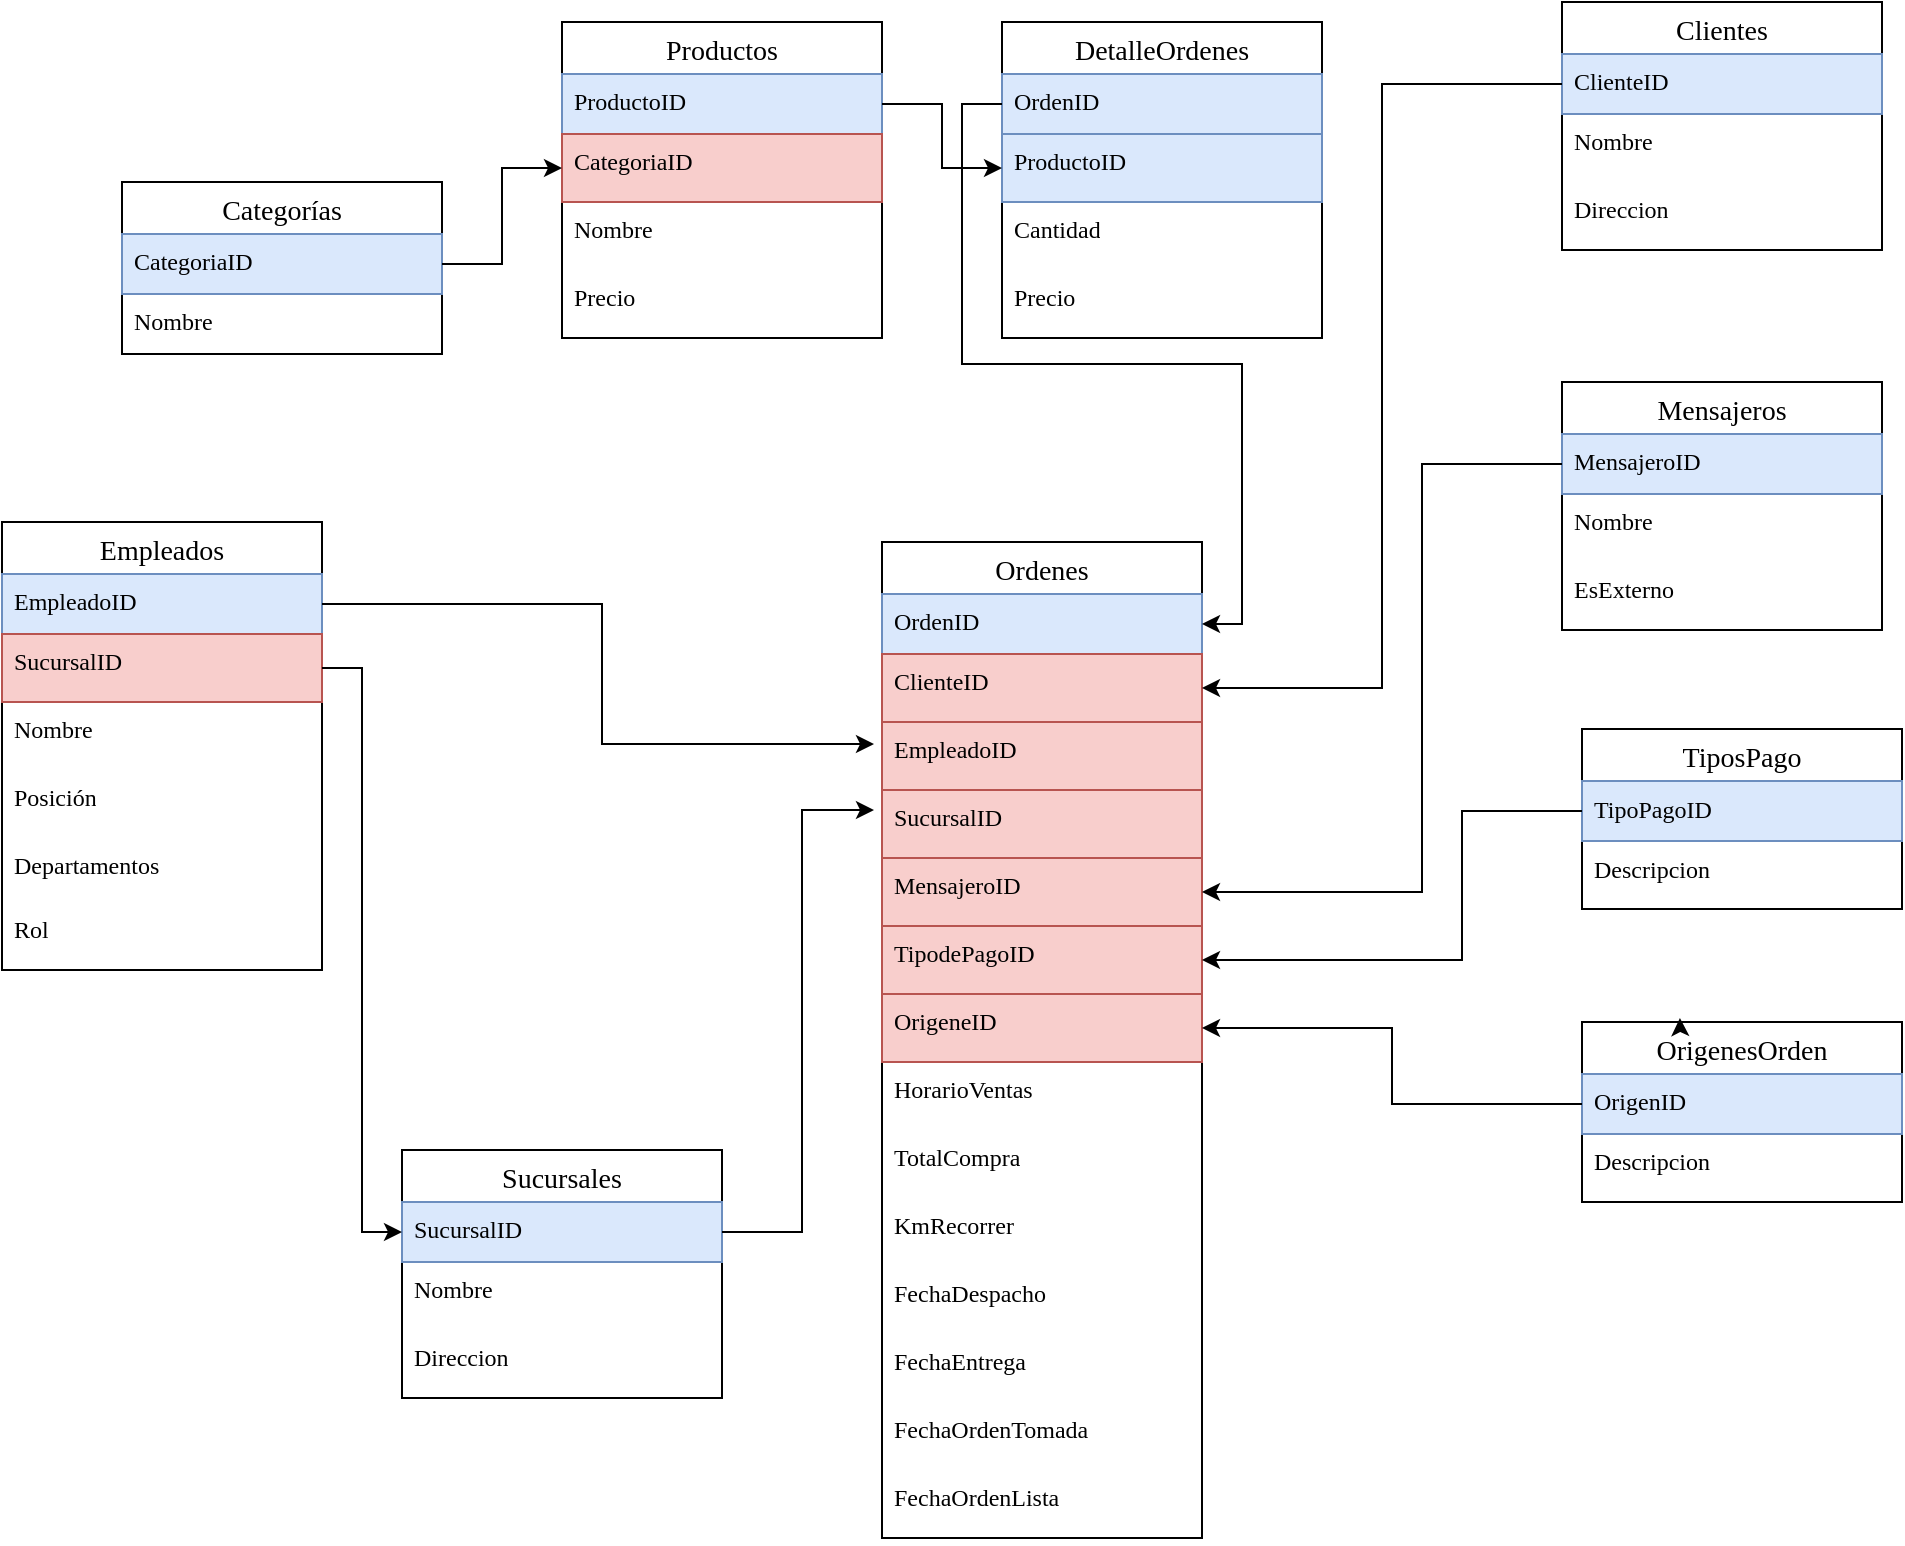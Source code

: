 <mxfile version="24.4.3" type="google">
  <diagram name="Página-1" id="7-9uCXQv2Nr1mJzeoew3">
    <mxGraphModel grid="1" page="1" gridSize="10" guides="1" tooltips="1" connect="1" arrows="1" fold="1" pageScale="1" pageWidth="1169" pageHeight="827" background="none" math="0" shadow="0">
      <root>
        <mxCell id="0" />
        <mxCell id="1" parent="0" />
        <mxCell id="Q8J0EgSjeOoPt-JhZ52s-5" value="Categorías" style="swimlane;fontStyle=0;childLayout=stackLayout;horizontal=1;startSize=26;horizontalStack=0;resizeParent=1;resizeParentMax=0;resizeLast=0;collapsible=1;marginBottom=0;align=center;fontSize=14;hachureGap=4;fontFamily=Times New Roman;fillColor=default;swimlaneLine=1;" vertex="1" parent="1">
          <mxGeometry x="110" y="140" width="160" height="86" as="geometry" />
        </mxCell>
        <mxCell id="Q8J0EgSjeOoPt-JhZ52s-6" value="&lt;font face=&quot;Times New Roman&quot;&gt;CategoriaID&lt;/font&gt;&lt;div&gt;&lt;font face=&quot;Times New Roman&quot;&gt;&lt;span style=&quot;white-space: pre;&quot;&gt;&#x9;&lt;/span&gt;&lt;span style=&quot;white-space: pre;&quot;&gt;&#x9;&lt;/span&gt;&lt;/font&gt;&lt;br&gt;&lt;/div&gt;" style="text;strokeColor=#6c8ebf;fillColor=#dae8fc;spacingLeft=4;spacingRight=4;overflow=hidden;rotatable=0;points=[[0,0.5],[1,0.5]];portConstraint=eastwest;fontSize=12;whiteSpace=wrap;html=1;fontFamily=Architects Daughter;fontSource=https%3A%2F%2Ffonts.googleapis.com%2Fcss%3Ffamily%3DArchitects%2BDaughter;" vertex="1" parent="Q8J0EgSjeOoPt-JhZ52s-5">
          <mxGeometry y="26" width="160" height="30" as="geometry" />
        </mxCell>
        <mxCell id="Q8J0EgSjeOoPt-JhZ52s-7" value="&lt;font face=&quot;Times New Roman&quot;&gt;Nombre&lt;/font&gt;" style="text;strokeColor=none;fillColor=none;spacingLeft=4;spacingRight=4;overflow=hidden;rotatable=0;points=[[0,0.5],[1,0.5]];portConstraint=eastwest;fontSize=12;whiteSpace=wrap;html=1;fontFamily=Architects Daughter;fontSource=https%3A%2F%2Ffonts.googleapis.com%2Fcss%3Ffamily%3DArchitects%2BDaughter;" vertex="1" parent="Q8J0EgSjeOoPt-JhZ52s-5">
          <mxGeometry y="56" width="160" height="30" as="geometry" />
        </mxCell>
        <mxCell id="Q8J0EgSjeOoPt-JhZ52s-10" value="Productos" style="swimlane;fontStyle=0;childLayout=stackLayout;horizontal=1;startSize=26;horizontalStack=0;resizeParent=1;resizeParentMax=0;resizeLast=0;collapsible=1;marginBottom=0;align=center;fontSize=14;hachureGap=4;fontFamily=Times New Roman;fillColor=default;swimlaneLine=1;" vertex="1" parent="1">
          <mxGeometry x="330" y="60" width="160" height="158" as="geometry" />
        </mxCell>
        <mxCell id="Q8J0EgSjeOoPt-JhZ52s-11" value="&lt;div&gt;&lt;font face=&quot;Times New Roman&quot;&gt;ProductoID&lt;span style=&quot;white-space: pre;&quot;&gt;&#x9;&lt;/span&gt;&lt;span style=&quot;white-space: pre;&quot;&gt;&#x9;&lt;/span&gt;&lt;/font&gt;&lt;/div&gt;" style="text;strokeColor=#6c8ebf;fillColor=#dae8fc;spacingLeft=4;spacingRight=4;overflow=hidden;rotatable=0;points=[[0,0.5],[1,0.5]];portConstraint=eastwest;fontSize=12;whiteSpace=wrap;html=1;fontFamily=Architects Daughter;fontSource=https%3A%2F%2Ffonts.googleapis.com%2Fcss%3Ffamily%3DArchitects%2BDaughter;" vertex="1" parent="Q8J0EgSjeOoPt-JhZ52s-10">
          <mxGeometry y="26" width="160" height="30" as="geometry" />
        </mxCell>
        <mxCell id="Q8J0EgSjeOoPt-JhZ52s-12" value="&lt;font face=&quot;Times New Roman&quot;&gt;CategoriaID&lt;/font&gt;" style="text;strokeColor=#b85450;fillColor=#f8cecc;spacingLeft=4;spacingRight=4;overflow=hidden;rotatable=0;points=[[0,0.5],[1,0.5]];portConstraint=eastwest;fontSize=12;whiteSpace=wrap;html=1;fontFamily=Architects Daughter;fontSource=https%3A%2F%2Ffonts.googleapis.com%2Fcss%3Ffamily%3DArchitects%2BDaughter;" vertex="1" parent="Q8J0EgSjeOoPt-JhZ52s-10">
          <mxGeometry y="56" width="160" height="34" as="geometry" />
        </mxCell>
        <mxCell id="Q8J0EgSjeOoPt-JhZ52s-13" value="&lt;font face=&quot;Times New Roman&quot;&gt;Nombre&lt;/font&gt;" style="text;strokeColor=none;fillColor=none;spacingLeft=4;spacingRight=4;overflow=hidden;rotatable=0;points=[[0,0.5],[1,0.5]];portConstraint=eastwest;fontSize=12;whiteSpace=wrap;html=1;fontFamily=Architects Daughter;fontSource=https%3A%2F%2Ffonts.googleapis.com%2Fcss%3Ffamily%3DArchitects%2BDaughter;" vertex="1" parent="Q8J0EgSjeOoPt-JhZ52s-10">
          <mxGeometry y="90" width="160" height="34" as="geometry" />
        </mxCell>
        <mxCell id="Q8J0EgSjeOoPt-JhZ52s-14" value="&lt;font face=&quot;Times New Roman&quot;&gt;Precio&lt;/font&gt;" style="text;strokeColor=none;fillColor=none;spacingLeft=4;spacingRight=4;overflow=hidden;rotatable=0;points=[[0,0.5],[1,0.5]];portConstraint=eastwest;fontSize=12;whiteSpace=wrap;html=1;fontFamily=Architects Daughter;fontSource=https://fonts.googleapis.com/css?family=Architects+Daughter;" vertex="1" parent="Q8J0EgSjeOoPt-JhZ52s-10">
          <mxGeometry y="124" width="160" height="34" as="geometry" />
        </mxCell>
        <mxCell id="Q8J0EgSjeOoPt-JhZ52s-15" style="edgeStyle=orthogonalEdgeStyle;rounded=0;hachureGap=4;orthogonalLoop=1;jettySize=auto;html=1;entryX=0;entryY=0.5;entryDx=0;entryDy=0;fontFamily=Architects Daughter;fontSource=https%3A%2F%2Ffonts.googleapis.com%2Fcss%3Ffamily%3DArchitects%2BDaughter;" edge="1" parent="1" source="Q8J0EgSjeOoPt-JhZ52s-6" target="Q8J0EgSjeOoPt-JhZ52s-12">
          <mxGeometry relative="1" as="geometry" />
        </mxCell>
        <mxCell id="Q8J0EgSjeOoPt-JhZ52s-16" value="DetalleOrdenes" style="swimlane;fontStyle=0;childLayout=stackLayout;horizontal=1;startSize=26;horizontalStack=0;resizeParent=1;resizeParentMax=0;resizeLast=0;collapsible=1;marginBottom=0;align=center;fontSize=14;hachureGap=4;fontFamily=Times New Roman;fillColor=default;swimlaneLine=1;" vertex="1" parent="1">
          <mxGeometry x="550" y="60" width="160" height="158" as="geometry" />
        </mxCell>
        <mxCell id="Q8J0EgSjeOoPt-JhZ52s-17" value="&lt;div&gt;&lt;font face=&quot;Times New Roman&quot;&gt;OrdenID&lt;/font&gt;&lt;/div&gt;" style="text;strokeColor=#6c8ebf;fillColor=#dae8fc;spacingLeft=4;spacingRight=4;overflow=hidden;rotatable=0;points=[[0,0.5],[1,0.5]];portConstraint=eastwest;fontSize=12;whiteSpace=wrap;html=1;fontFamily=Architects Daughter;fontSource=https%3A%2F%2Ffonts.googleapis.com%2Fcss%3Ffamily%3DArchitects%2BDaughter;" vertex="1" parent="Q8J0EgSjeOoPt-JhZ52s-16">
          <mxGeometry y="26" width="160" height="30" as="geometry" />
        </mxCell>
        <mxCell id="Q8J0EgSjeOoPt-JhZ52s-18" value="&lt;font face=&quot;Times New Roman&quot;&gt;ProductoID&lt;/font&gt;" style="text;strokeColor=#6c8ebf;fillColor=#dae8fc;spacingLeft=4;spacingRight=4;overflow=hidden;rotatable=0;points=[[0,0.5],[1,0.5]];portConstraint=eastwest;fontSize=12;whiteSpace=wrap;html=1;fontFamily=Architects Daughter;fontSource=https%3A%2F%2Ffonts.googleapis.com%2Fcss%3Ffamily%3DArchitects%2BDaughter;" vertex="1" parent="Q8J0EgSjeOoPt-JhZ52s-16">
          <mxGeometry y="56" width="160" height="34" as="geometry" />
        </mxCell>
        <mxCell id="Q8J0EgSjeOoPt-JhZ52s-19" value="&lt;font face=&quot;Times New Roman&quot;&gt;Cantidad&lt;/font&gt;" style="text;strokeColor=none;fillColor=none;spacingLeft=4;spacingRight=4;overflow=hidden;rotatable=0;points=[[0,0.5],[1,0.5]];portConstraint=eastwest;fontSize=12;whiteSpace=wrap;html=1;fontFamily=Architects Daughter;fontSource=https%3A%2F%2Ffonts.googleapis.com%2Fcss%3Ffamily%3DArchitects%2BDaughter;" vertex="1" parent="Q8J0EgSjeOoPt-JhZ52s-16">
          <mxGeometry y="90" width="160" height="34" as="geometry" />
        </mxCell>
        <mxCell id="Q8J0EgSjeOoPt-JhZ52s-20" value="&lt;font face=&quot;Times New Roman&quot;&gt;Precio&lt;/font&gt;" style="text;strokeColor=none;fillColor=none;spacingLeft=4;spacingRight=4;overflow=hidden;rotatable=0;points=[[0,0.5],[1,0.5]];portConstraint=eastwest;fontSize=12;whiteSpace=wrap;html=1;fontFamily=Architects Daughter;fontSource=https://fonts.googleapis.com/css?family=Architects+Daughter;" vertex="1" parent="Q8J0EgSjeOoPt-JhZ52s-16">
          <mxGeometry y="124" width="160" height="34" as="geometry" />
        </mxCell>
        <mxCell id="Q8J0EgSjeOoPt-JhZ52s-22" style="edgeStyle=orthogonalEdgeStyle;rounded=0;hachureGap=4;orthogonalLoop=1;jettySize=auto;html=1;fontFamily=Architects Daughter;fontSource=https%3A%2F%2Ffonts.googleapis.com%2Fcss%3Ffamily%3DArchitects%2BDaughter;" edge="1" parent="1" source="Q8J0EgSjeOoPt-JhZ52s-11" target="Q8J0EgSjeOoPt-JhZ52s-18">
          <mxGeometry relative="1" as="geometry" />
        </mxCell>
        <mxCell id="Q8J0EgSjeOoPt-JhZ52s-23" value="Clientes" style="swimlane;fontStyle=0;childLayout=stackLayout;horizontal=1;startSize=26;horizontalStack=0;resizeParent=1;resizeParentMax=0;resizeLast=0;collapsible=1;marginBottom=0;align=center;fontSize=14;hachureGap=4;fontFamily=Times New Roman;fillColor=default;swimlaneLine=1;" vertex="1" parent="1">
          <mxGeometry x="830" y="50" width="160" height="124" as="geometry" />
        </mxCell>
        <mxCell id="Q8J0EgSjeOoPt-JhZ52s-24" value="&lt;div&gt;&lt;font face=&quot;Times New Roman&quot;&gt;ClienteID&lt;/font&gt;&lt;/div&gt;" style="text;strokeColor=#6c8ebf;fillColor=#dae8fc;spacingLeft=4;spacingRight=4;overflow=hidden;rotatable=0;points=[[0,0.5],[1,0.5]];portConstraint=eastwest;fontSize=12;whiteSpace=wrap;html=1;fontFamily=Architects Daughter;fontSource=https%3A%2F%2Ffonts.googleapis.com%2Fcss%3Ffamily%3DArchitects%2BDaughter;" vertex="1" parent="Q8J0EgSjeOoPt-JhZ52s-23">
          <mxGeometry y="26" width="160" height="30" as="geometry" />
        </mxCell>
        <mxCell id="Q8J0EgSjeOoPt-JhZ52s-25" value="&lt;font face=&quot;Times New Roman&quot;&gt;Nombre&lt;/font&gt;" style="text;spacingLeft=4;spacingRight=4;overflow=hidden;rotatable=0;points=[[0,0.5],[1,0.5]];portConstraint=eastwest;fontSize=12;whiteSpace=wrap;html=1;fontFamily=Architects Daughter;fontSource=https%3A%2F%2Ffonts.googleapis.com%2Fcss%3Ffamily%3DArchitects%2BDaughter;" vertex="1" parent="Q8J0EgSjeOoPt-JhZ52s-23">
          <mxGeometry y="56" width="160" height="34" as="geometry" />
        </mxCell>
        <mxCell id="Q8J0EgSjeOoPt-JhZ52s-26" value="&lt;font face=&quot;Times New Roman&quot;&gt;Direccion&lt;/font&gt;" style="text;strokeColor=none;fillColor=none;spacingLeft=4;spacingRight=4;overflow=hidden;rotatable=0;points=[[0,0.5],[1,0.5]];portConstraint=eastwest;fontSize=12;whiteSpace=wrap;html=1;fontFamily=Architects Daughter;fontSource=https%3A%2F%2Ffonts.googleapis.com%2Fcss%3Ffamily%3DArchitects%2BDaughter;" vertex="1" parent="Q8J0EgSjeOoPt-JhZ52s-23">
          <mxGeometry y="90" width="160" height="34" as="geometry" />
        </mxCell>
        <mxCell id="Q8J0EgSjeOoPt-JhZ52s-28" value="Mensajeros" style="swimlane;fontStyle=0;childLayout=stackLayout;horizontal=1;startSize=26;horizontalStack=0;resizeParent=1;resizeParentMax=0;resizeLast=0;collapsible=1;marginBottom=0;align=center;fontSize=14;hachureGap=4;fontFamily=Times New Roman;fillColor=default;swimlaneLine=1;" vertex="1" parent="1">
          <mxGeometry x="830" y="240" width="160" height="124" as="geometry" />
        </mxCell>
        <mxCell id="Q8J0EgSjeOoPt-JhZ52s-29" value="&lt;div&gt;&lt;font face=&quot;Times New Roman&quot;&gt;MensajeroID&lt;/font&gt;&lt;/div&gt;" style="text;strokeColor=#6c8ebf;fillColor=#dae8fc;spacingLeft=4;spacingRight=4;overflow=hidden;rotatable=0;points=[[0,0.5],[1,0.5]];portConstraint=eastwest;fontSize=12;whiteSpace=wrap;html=1;fontFamily=Architects Daughter;fontSource=https%3A%2F%2Ffonts.googleapis.com%2Fcss%3Ffamily%3DArchitects%2BDaughter;" vertex="1" parent="Q8J0EgSjeOoPt-JhZ52s-28">
          <mxGeometry y="26" width="160" height="30" as="geometry" />
        </mxCell>
        <mxCell id="Q8J0EgSjeOoPt-JhZ52s-30" value="&lt;font face=&quot;Times New Roman&quot;&gt;Nombre&lt;/font&gt;" style="text;spacingLeft=4;spacingRight=4;overflow=hidden;rotatable=0;points=[[0,0.5],[1,0.5]];portConstraint=eastwest;fontSize=12;whiteSpace=wrap;html=1;fontFamily=Architects Daughter;fontSource=https%3A%2F%2Ffonts.googleapis.com%2Fcss%3Ffamily%3DArchitects%2BDaughter;" vertex="1" parent="Q8J0EgSjeOoPt-JhZ52s-28">
          <mxGeometry y="56" width="160" height="34" as="geometry" />
        </mxCell>
        <mxCell id="Q8J0EgSjeOoPt-JhZ52s-31" value="&lt;font face=&quot;Times New Roman&quot;&gt;EsExterno&lt;/font&gt;" style="text;strokeColor=none;fillColor=none;spacingLeft=4;spacingRight=4;overflow=hidden;rotatable=0;points=[[0,0.5],[1,0.5]];portConstraint=eastwest;fontSize=12;whiteSpace=wrap;html=1;fontFamily=Architects Daughter;fontSource=https%3A%2F%2Ffonts.googleapis.com%2Fcss%3Ffamily%3DArchitects%2BDaughter;" vertex="1" parent="Q8J0EgSjeOoPt-JhZ52s-28">
          <mxGeometry y="90" width="160" height="34" as="geometry" />
        </mxCell>
        <mxCell id="Q8J0EgSjeOoPt-JhZ52s-33" value="TiposPago" style="swimlane;fontStyle=0;childLayout=stackLayout;horizontal=1;startSize=26;horizontalStack=0;resizeParent=1;resizeParentMax=0;resizeLast=0;collapsible=1;marginBottom=0;align=center;fontSize=14;hachureGap=4;fontFamily=Times New Roman;fillColor=default;swimlaneLine=1;" vertex="1" parent="1">
          <mxGeometry x="840" y="413.5" width="160" height="90" as="geometry" />
        </mxCell>
        <mxCell id="Q8J0EgSjeOoPt-JhZ52s-34" value="&lt;div&gt;&lt;font face=&quot;Times New Roman&quot;&gt;TipoPagoID&lt;/font&gt;&lt;/div&gt;" style="text;strokeColor=#6c8ebf;fillColor=#dae8fc;spacingLeft=4;spacingRight=4;overflow=hidden;rotatable=0;points=[[0,0.5],[1,0.5]];portConstraint=eastwest;fontSize=12;whiteSpace=wrap;html=1;fontFamily=Architects Daughter;fontSource=https%3A%2F%2Ffonts.googleapis.com%2Fcss%3Ffamily%3DArchitects%2BDaughter;" vertex="1" parent="Q8J0EgSjeOoPt-JhZ52s-33">
          <mxGeometry y="26" width="160" height="30" as="geometry" />
        </mxCell>
        <mxCell id="Q8J0EgSjeOoPt-JhZ52s-35" value="&lt;font face=&quot;Times New Roman&quot;&gt;Descripcion&lt;/font&gt;" style="text;spacingLeft=4;spacingRight=4;overflow=hidden;rotatable=0;points=[[0,0.5],[1,0.5]];portConstraint=eastwest;fontSize=12;whiteSpace=wrap;html=1;fontFamily=Architects Daughter;fontSource=https%3A%2F%2Ffonts.googleapis.com%2Fcss%3Ffamily%3DArchitects%2BDaughter;" vertex="1" parent="Q8J0EgSjeOoPt-JhZ52s-33">
          <mxGeometry y="56" width="160" height="34" as="geometry" />
        </mxCell>
        <mxCell id="Q8J0EgSjeOoPt-JhZ52s-37" value="OrigenesOrden" style="swimlane;fontStyle=0;childLayout=stackLayout;horizontal=1;startSize=26;horizontalStack=0;resizeParent=1;resizeParentMax=0;resizeLast=0;collapsible=1;marginBottom=0;align=center;fontSize=14;hachureGap=4;fontFamily=Times New Roman;fillColor=default;swimlaneLine=1;" vertex="1" parent="1">
          <mxGeometry x="840" y="560" width="160" height="90" as="geometry" />
        </mxCell>
        <mxCell id="Q8J0EgSjeOoPt-JhZ52s-38" value="&lt;div&gt;&lt;font face=&quot;Times New Roman&quot;&gt;OrigenID&lt;/font&gt;&lt;/div&gt;" style="text;strokeColor=#6c8ebf;fillColor=#dae8fc;spacingLeft=4;spacingRight=4;overflow=hidden;rotatable=0;points=[[0,0.5],[1,0.5]];portConstraint=eastwest;fontSize=12;whiteSpace=wrap;html=1;fontFamily=Architects Daughter;fontSource=https%3A%2F%2Ffonts.googleapis.com%2Fcss%3Ffamily%3DArchitects%2BDaughter;" vertex="1" parent="Q8J0EgSjeOoPt-JhZ52s-37">
          <mxGeometry y="26" width="160" height="30" as="geometry" />
        </mxCell>
        <mxCell id="Q8J0EgSjeOoPt-JhZ52s-39" value="&lt;font face=&quot;Times New Roman&quot;&gt;Descripcion&lt;/font&gt;" style="text;spacingLeft=4;spacingRight=4;overflow=hidden;rotatable=0;points=[[0,0.5],[1,0.5]];portConstraint=eastwest;fontSize=12;whiteSpace=wrap;html=1;fontFamily=Architects Daughter;fontSource=https%3A%2F%2Ffonts.googleapis.com%2Fcss%3Ffamily%3DArchitects%2BDaughter;" vertex="1" parent="Q8J0EgSjeOoPt-JhZ52s-37">
          <mxGeometry y="56" width="160" height="34" as="geometry" />
        </mxCell>
        <mxCell id="Q8J0EgSjeOoPt-JhZ52s-40" value="Empleados" style="swimlane;fontStyle=0;childLayout=stackLayout;horizontal=1;startSize=26;horizontalStack=0;resizeParent=1;resizeParentMax=0;resizeLast=0;collapsible=1;marginBottom=0;align=center;fontSize=14;hachureGap=4;fontFamily=Times New Roman;fillColor=default;swimlaneLine=1;" vertex="1" parent="1">
          <mxGeometry x="50" y="310" width="160" height="224" as="geometry" />
        </mxCell>
        <mxCell id="Q8J0EgSjeOoPt-JhZ52s-41" value="&lt;div&gt;&lt;font face=&quot;Times New Roman&quot;&gt;EmpleadoID&lt;/font&gt;&lt;/div&gt;" style="text;strokeColor=#6c8ebf;fillColor=#dae8fc;spacingLeft=4;spacingRight=4;overflow=hidden;rotatable=0;points=[[0,0.5],[1,0.5]];portConstraint=eastwest;fontSize=12;whiteSpace=wrap;html=1;fontFamily=Architects Daughter;fontSource=https%3A%2F%2Ffonts.googleapis.com%2Fcss%3Ffamily%3DArchitects%2BDaughter;" vertex="1" parent="Q8J0EgSjeOoPt-JhZ52s-40">
          <mxGeometry y="26" width="160" height="30" as="geometry" />
        </mxCell>
        <mxCell id="Q8J0EgSjeOoPt-JhZ52s-42" value="&lt;font face=&quot;Times New Roman&quot;&gt;SucursalID&lt;/font&gt;" style="text;strokeColor=#b85450;fillColor=#f8cecc;spacingLeft=4;spacingRight=4;overflow=hidden;rotatable=0;points=[[0,0.5],[1,0.5]];portConstraint=eastwest;fontSize=12;whiteSpace=wrap;html=1;fontFamily=Architects Daughter;fontSource=https%3A%2F%2Ffonts.googleapis.com%2Fcss%3Ffamily%3DArchitects%2BDaughter;" vertex="1" parent="Q8J0EgSjeOoPt-JhZ52s-40">
          <mxGeometry y="56" width="160" height="34" as="geometry" />
        </mxCell>
        <mxCell id="Q8J0EgSjeOoPt-JhZ52s-43" value="&lt;font face=&quot;Times New Roman&quot;&gt;Nombre&lt;/font&gt;" style="text;strokeColor=none;fillColor=none;spacingLeft=4;spacingRight=4;overflow=hidden;rotatable=0;points=[[0,0.5],[1,0.5]];portConstraint=eastwest;fontSize=12;whiteSpace=wrap;html=1;fontFamily=Architects Daughter;fontSource=https%3A%2F%2Ffonts.googleapis.com%2Fcss%3Ffamily%3DArchitects%2BDaughter;" vertex="1" parent="Q8J0EgSjeOoPt-JhZ52s-40">
          <mxGeometry y="90" width="160" height="34" as="geometry" />
        </mxCell>
        <mxCell id="Q8J0EgSjeOoPt-JhZ52s-45" value="&lt;font face=&quot;Times New Roman&quot;&gt;Posición&lt;/font&gt;" style="text;strokeColor=none;fillColor=none;spacingLeft=4;spacingRight=4;overflow=hidden;rotatable=0;points=[[0,0.5],[1,0.5]];portConstraint=eastwest;fontSize=12;whiteSpace=wrap;html=1;fontFamily=Architects Daughter;fontSource=https://fonts.googleapis.com/css?family=Architects+Daughter;" vertex="1" parent="Q8J0EgSjeOoPt-JhZ52s-40">
          <mxGeometry y="124" width="160" height="34" as="geometry" />
        </mxCell>
        <mxCell id="Q8J0EgSjeOoPt-JhZ52s-44" value="&lt;font face=&quot;Times New Roman&quot;&gt;Departamentos&lt;/font&gt;&lt;div&gt;&lt;font face=&quot;Times New Roman&quot;&gt;&lt;br&gt;&lt;/font&gt;&lt;/div&gt;&lt;div&gt;&lt;font face=&quot;Times New Roman&quot;&gt;&lt;br&gt;&lt;/font&gt;&lt;/div&gt;" style="text;strokeColor=none;fillColor=none;spacingLeft=4;spacingRight=4;overflow=hidden;rotatable=0;points=[[0,0.5],[1,0.5]];portConstraint=eastwest;fontSize=12;whiteSpace=wrap;html=1;fontFamily=Architects Daughter;fontSource=https://fonts.googleapis.com/css?family=Architects+Daughter;" vertex="1" parent="Q8J0EgSjeOoPt-JhZ52s-40">
          <mxGeometry y="158" width="160" height="32" as="geometry" />
        </mxCell>
        <mxCell id="Q8J0EgSjeOoPt-JhZ52s-94" value="&lt;font face=&quot;Times New Roman&quot;&gt;Rol&lt;/font&gt;" style="text;strokeColor=none;fillColor=none;spacingLeft=4;spacingRight=4;overflow=hidden;rotatable=0;points=[[0,0.5],[1,0.5]];portConstraint=eastwest;fontSize=12;whiteSpace=wrap;html=1;fontFamily=Architects Daughter;fontSource=https://fonts.googleapis.com/css?family=Architects+Daughter;" vertex="1" parent="Q8J0EgSjeOoPt-JhZ52s-40">
          <mxGeometry y="190" width="160" height="34" as="geometry" />
        </mxCell>
        <mxCell id="Q8J0EgSjeOoPt-JhZ52s-66" value="Ordenes" style="swimlane;fontStyle=0;childLayout=stackLayout;horizontal=1;startSize=26;horizontalStack=0;resizeParent=1;resizeParentMax=0;resizeLast=0;collapsible=1;marginBottom=0;align=center;fontSize=14;hachureGap=4;fontFamily=Times New Roman;fillColor=default;swimlaneLine=1;" vertex="1" parent="1">
          <mxGeometry x="490" y="320" width="160" height="498" as="geometry">
            <mxRectangle x="90" y="335" width="100" height="30" as="alternateBounds" />
          </mxGeometry>
        </mxCell>
        <mxCell id="Q8J0EgSjeOoPt-JhZ52s-67" value="&lt;div&gt;&lt;font face=&quot;Times New Roman&quot;&gt;OrdenID&lt;span style=&quot;white-space: pre;&quot;&gt;&#x9;&lt;/span&gt;&lt;/font&gt;&lt;/div&gt;" style="text;strokeColor=#6c8ebf;fillColor=#dae8fc;spacingLeft=4;spacingRight=4;overflow=hidden;rotatable=0;points=[[0,0.5],[1,0.5]];portConstraint=eastwest;fontSize=12;whiteSpace=wrap;html=1;fontFamily=Architects Daughter;fontSource=https://fonts.googleapis.com/css?family=Architects+Daughter;" vertex="1" parent="Q8J0EgSjeOoPt-JhZ52s-66">
          <mxGeometry y="26" width="160" height="30" as="geometry" />
        </mxCell>
        <mxCell id="Q8J0EgSjeOoPt-JhZ52s-68" value="&lt;font face=&quot;Times New Roman&quot;&gt;ClienteID&lt;/font&gt;" style="text;spacingLeft=4;spacingRight=4;overflow=hidden;rotatable=0;points=[[0,0.5],[1,0.5]];portConstraint=eastwest;fontSize=12;whiteSpace=wrap;html=1;fontFamily=Architects Daughter;fontSource=https://fonts.googleapis.com/css?family=Architects+Daughter;fillColor=#f8cecc;strokeColor=#b85450;" vertex="1" parent="Q8J0EgSjeOoPt-JhZ52s-66">
          <mxGeometry y="56" width="160" height="34" as="geometry" />
        </mxCell>
        <mxCell id="Q8J0EgSjeOoPt-JhZ52s-70" value="&lt;font face=&quot;Times New Roman&quot;&gt;EmpleadoID&lt;/font&gt;" style="text;strokeColor=#b85450;fillColor=#f8cecc;spacingLeft=4;spacingRight=4;overflow=hidden;rotatable=0;points=[[0,0.5],[1,0.5]];portConstraint=eastwest;fontSize=12;whiteSpace=wrap;html=1;fontFamily=Architects Daughter;fontSource=https://fonts.googleapis.com/css?family=Architects+Daughter;" vertex="1" parent="Q8J0EgSjeOoPt-JhZ52s-66">
          <mxGeometry y="90" width="160" height="34" as="geometry" />
        </mxCell>
        <mxCell id="Q8J0EgSjeOoPt-JhZ52s-72" value="&lt;font face=&quot;Times New Roman&quot;&gt;SucursalID&lt;/font&gt;" style="text;strokeColor=#b85450;fillColor=#f8cecc;spacingLeft=4;spacingRight=4;overflow=hidden;rotatable=0;points=[[0,0.5],[1,0.5]];portConstraint=eastwest;fontSize=12;whiteSpace=wrap;html=1;fontFamily=Architects Daughter;fontSource=https://fonts.googleapis.com/css?family=Architects+Daughter;" vertex="1" parent="Q8J0EgSjeOoPt-JhZ52s-66">
          <mxGeometry y="124" width="160" height="34" as="geometry" />
        </mxCell>
        <mxCell id="Q8J0EgSjeOoPt-JhZ52s-73" value="&lt;font face=&quot;Times New Roman&quot;&gt;MensajeroID&lt;/font&gt;&lt;br&gt;&lt;div&gt;&lt;font face=&quot;Times New Roman&quot;&gt;&lt;br&gt;&lt;/font&gt;&lt;/div&gt;&lt;div&gt;&lt;font face=&quot;Times New Roman&quot;&gt;&lt;br&gt;&lt;/font&gt;&lt;/div&gt;&lt;div&gt;&lt;font face=&quot;Times New Roman&quot;&gt;&lt;br&gt;&lt;/font&gt;&lt;/div&gt;&lt;div&gt;&lt;font face=&quot;Times New Roman&quot;&gt;&lt;br&gt;&lt;/font&gt;&lt;/div&gt;&lt;div&gt;&lt;font face=&quot;Times New Roman&quot;&gt;&lt;br&gt;&lt;/font&gt;&lt;/div&gt;&lt;div&gt;&lt;font face=&quot;Times New Roman&quot;&gt;&lt;br&gt;&lt;/font&gt;&lt;/div&gt;&lt;div&gt;&lt;font face=&quot;Times New Roman&quot;&gt;&lt;br&gt;&lt;/font&gt;&lt;/div&gt;" style="text;strokeColor=#b85450;fillColor=#f8cecc;spacingLeft=4;spacingRight=4;overflow=hidden;rotatable=0;points=[[0,0.5],[1,0.5]];portConstraint=eastwest;fontSize=12;whiteSpace=wrap;html=1;fontFamily=Architects Daughter;fontSource=https://fonts.googleapis.com/css?family=Architects+Daughter;" vertex="1" parent="Q8J0EgSjeOoPt-JhZ52s-66">
          <mxGeometry y="158" width="160" height="34" as="geometry" />
        </mxCell>
        <mxCell id="Q8J0EgSjeOoPt-JhZ52s-76" value="&lt;font face=&quot;Times New Roman&quot;&gt;TipodePagoID&lt;/font&gt;" style="text;strokeColor=#b85450;fillColor=#f8cecc;spacingLeft=4;spacingRight=4;overflow=hidden;rotatable=0;points=[[0,0.5],[1,0.5]];portConstraint=eastwest;fontSize=12;whiteSpace=wrap;html=1;fontFamily=Architects Daughter;fontSource=https://fonts.googleapis.com/css?family=Architects+Daughter;" vertex="1" parent="Q8J0EgSjeOoPt-JhZ52s-66">
          <mxGeometry y="192" width="160" height="34" as="geometry" />
        </mxCell>
        <mxCell id="Q8J0EgSjeOoPt-JhZ52s-77" value="&lt;font face=&quot;Times New Roman&quot;&gt;OrigeneID&lt;/font&gt;" style="text;strokeColor=#b85450;fillColor=#f8cecc;spacingLeft=4;spacingRight=4;overflow=hidden;rotatable=0;points=[[0,0.5],[1,0.5]];portConstraint=eastwest;fontSize=12;whiteSpace=wrap;html=1;fontFamily=Architects Daughter;fontSource=https://fonts.googleapis.com/css?family=Architects+Daughter;" vertex="1" parent="Q8J0EgSjeOoPt-JhZ52s-66">
          <mxGeometry y="226" width="160" height="34" as="geometry" />
        </mxCell>
        <mxCell id="Q8J0EgSjeOoPt-JhZ52s-88" value="&lt;font face=&quot;Times New Roman&quot;&gt;HorarioVentas&lt;/font&gt;&lt;br&gt;&lt;div&gt;&lt;font face=&quot;Times New Roman&quot;&gt;&lt;br&gt;&lt;/font&gt;&lt;/div&gt;&lt;div&gt;&lt;font face=&quot;Times New Roman&quot;&gt;&lt;br&gt;&lt;/font&gt;&lt;/div&gt;&lt;div&gt;&lt;font face=&quot;Times New Roman&quot;&gt;&lt;br&gt;&lt;/font&gt;&lt;/div&gt;&lt;div&gt;&lt;font face=&quot;Times New Roman&quot;&gt;&lt;br&gt;&lt;/font&gt;&lt;/div&gt;&lt;div&gt;&lt;font face=&quot;Times New Roman&quot;&gt;&lt;br&gt;&lt;/font&gt;&lt;/div&gt;&lt;div&gt;&lt;font face=&quot;Times New Roman&quot;&gt;&lt;br&gt;&lt;/font&gt;&lt;/div&gt;&lt;div&gt;&lt;font face=&quot;Times New Roman&quot;&gt;&lt;br&gt;&lt;/font&gt;&lt;/div&gt;" style="text;strokeColor=none;fillColor=none;spacingLeft=4;spacingRight=4;overflow=hidden;rotatable=0;points=[[0,0.5],[1,0.5]];portConstraint=eastwest;fontSize=12;whiteSpace=wrap;html=1;fontFamily=Architects Daughter;fontSource=https://fonts.googleapis.com/css?family=Architects+Daughter;" vertex="1" parent="Q8J0EgSjeOoPt-JhZ52s-66">
          <mxGeometry y="260" width="160" height="34" as="geometry" />
        </mxCell>
        <mxCell id="Q8J0EgSjeOoPt-JhZ52s-89" value="&lt;div&gt;&lt;font face=&quot;Times New Roman&quot;&gt;TotalCompra&lt;/font&gt;&lt;/div&gt;&lt;div&gt;&lt;font face=&quot;Times New Roman&quot;&gt;&lt;br&gt;&lt;/font&gt;&lt;/div&gt;&lt;div&gt;&lt;font face=&quot;Times New Roman&quot;&gt;&lt;br&gt;&lt;/font&gt;&lt;/div&gt;&lt;div&gt;&lt;font face=&quot;Times New Roman&quot;&gt;&lt;br&gt;&lt;/font&gt;&lt;/div&gt;&lt;div&gt;&lt;font face=&quot;Times New Roman&quot;&gt;&lt;br&gt;&lt;/font&gt;&lt;/div&gt;&lt;div&gt;&lt;font face=&quot;Times New Roman&quot;&gt;&lt;br&gt;&lt;/font&gt;&lt;/div&gt;&lt;div&gt;&lt;font face=&quot;Times New Roman&quot;&gt;&lt;br&gt;&lt;/font&gt;&lt;/div&gt;" style="text;strokeColor=none;fillColor=none;spacingLeft=4;spacingRight=4;overflow=hidden;rotatable=0;points=[[0,0.5],[1,0.5]];portConstraint=eastwest;fontSize=12;whiteSpace=wrap;html=1;fontFamily=Architects Daughter;fontSource=https://fonts.googleapis.com/css?family=Architects+Daughter;" vertex="1" parent="Q8J0EgSjeOoPt-JhZ52s-66">
          <mxGeometry y="294" width="160" height="34" as="geometry" />
        </mxCell>
        <mxCell id="Q8J0EgSjeOoPt-JhZ52s-90" value="&lt;div&gt;&lt;font face=&quot;Times New Roman&quot;&gt;KmRecorrer&lt;/font&gt;&lt;/div&gt;" style="text;strokeColor=none;fillColor=none;spacingLeft=4;spacingRight=4;overflow=hidden;rotatable=0;points=[[0,0.5],[1,0.5]];portConstraint=eastwest;fontSize=12;whiteSpace=wrap;html=1;fontFamily=Architects Daughter;fontSource=https://fonts.googleapis.com/css?family=Architects+Daughter;" vertex="1" parent="Q8J0EgSjeOoPt-JhZ52s-66">
          <mxGeometry y="328" width="160" height="34" as="geometry" />
        </mxCell>
        <mxCell id="Q8J0EgSjeOoPt-JhZ52s-91" value="&lt;div&gt;&lt;font face=&quot;Times New Roman&quot;&gt;FechaDespacho&lt;/font&gt;&lt;/div&gt;" style="text;strokeColor=none;fillColor=none;spacingLeft=4;spacingRight=4;overflow=hidden;rotatable=0;points=[[0,0.5],[1,0.5]];portConstraint=eastwest;fontSize=12;whiteSpace=wrap;html=1;fontFamily=Architects Daughter;fontSource=https://fonts.googleapis.com/css?family=Architects+Daughter;" vertex="1" parent="Q8J0EgSjeOoPt-JhZ52s-66">
          <mxGeometry y="362" width="160" height="34" as="geometry" />
        </mxCell>
        <mxCell id="Q8J0EgSjeOoPt-JhZ52s-92" value="&lt;div&gt;&lt;font face=&quot;Times New Roman&quot;&gt;FechaEntrega&lt;/font&gt;&lt;/div&gt;" style="text;strokeColor=none;fillColor=none;spacingLeft=4;spacingRight=4;overflow=hidden;rotatable=0;points=[[0,0.5],[1,0.5]];portConstraint=eastwest;fontSize=12;whiteSpace=wrap;html=1;fontFamily=Architects Daughter;fontSource=https://fonts.googleapis.com/css?family=Architects+Daughter;" vertex="1" parent="Q8J0EgSjeOoPt-JhZ52s-66">
          <mxGeometry y="396" width="160" height="34" as="geometry" />
        </mxCell>
        <mxCell id="Q8J0EgSjeOoPt-JhZ52s-93" value="&lt;div&gt;&lt;font face=&quot;Times New Roman&quot;&gt;FechaOrdenTomada&lt;/font&gt;&lt;/div&gt;" style="text;strokeColor=none;fillColor=none;spacingLeft=4;spacingRight=4;overflow=hidden;rotatable=0;points=[[0,0.5],[1,0.5]];portConstraint=eastwest;fontSize=12;whiteSpace=wrap;html=1;fontFamily=Architects Daughter;fontSource=https://fonts.googleapis.com/css?family=Architects+Daughter;" vertex="1" parent="Q8J0EgSjeOoPt-JhZ52s-66">
          <mxGeometry y="430" width="160" height="34" as="geometry" />
        </mxCell>
        <mxCell id="Q8J0EgSjeOoPt-JhZ52s-101" value="&lt;div&gt;&lt;font face=&quot;Times New Roman&quot;&gt;FechaOrdenLista&lt;/font&gt;&lt;/div&gt;" style="text;strokeColor=none;fillColor=none;spacingLeft=4;spacingRight=4;overflow=hidden;rotatable=0;points=[[0,0.5],[1,0.5]];portConstraint=eastwest;fontSize=12;whiteSpace=wrap;html=1;fontFamily=Architects Daughter;fontSource=https://fonts.googleapis.com/css?family=Architects+Daughter;" vertex="1" parent="Q8J0EgSjeOoPt-JhZ52s-66">
          <mxGeometry y="464" width="160" height="34" as="geometry" />
        </mxCell>
        <mxCell id="Q8J0EgSjeOoPt-JhZ52s-95" value="Sucursales" style="swimlane;fontStyle=0;childLayout=stackLayout;horizontal=1;startSize=26;horizontalStack=0;resizeParent=1;resizeParentMax=0;resizeLast=0;collapsible=1;marginBottom=0;align=center;fontSize=14;hachureGap=4;fontFamily=Times New Roman;fillColor=default;swimlaneLine=1;" vertex="1" parent="1">
          <mxGeometry x="250" y="624" width="160" height="124" as="geometry" />
        </mxCell>
        <mxCell id="Q8J0EgSjeOoPt-JhZ52s-96" value="&lt;div&gt;&lt;font face=&quot;Times New Roman&quot;&gt;SucursalID&lt;/font&gt;&lt;/div&gt;" style="text;strokeColor=#6c8ebf;fillColor=#dae8fc;spacingLeft=4;spacingRight=4;overflow=hidden;rotatable=0;points=[[0,0.5],[1,0.5]];portConstraint=eastwest;fontSize=12;whiteSpace=wrap;html=1;fontFamily=Architects Daughter;fontSource=https%3A%2F%2Ffonts.googleapis.com%2Fcss%3Ffamily%3DArchitects%2BDaughter;" vertex="1" parent="Q8J0EgSjeOoPt-JhZ52s-95">
          <mxGeometry y="26" width="160" height="30" as="geometry" />
        </mxCell>
        <mxCell id="Q8J0EgSjeOoPt-JhZ52s-97" value="&lt;font face=&quot;Times New Roman&quot;&gt;Nombre&lt;/font&gt;" style="text;spacingLeft=4;spacingRight=4;overflow=hidden;rotatable=0;points=[[0,0.5],[1,0.5]];portConstraint=eastwest;fontSize=12;whiteSpace=wrap;html=1;fontFamily=Architects Daughter;fontSource=https%3A%2F%2Ffonts.googleapis.com%2Fcss%3Ffamily%3DArchitects%2BDaughter;" vertex="1" parent="Q8J0EgSjeOoPt-JhZ52s-95">
          <mxGeometry y="56" width="160" height="34" as="geometry" />
        </mxCell>
        <mxCell id="Q8J0EgSjeOoPt-JhZ52s-98" value="&lt;font face=&quot;Times New Roman&quot;&gt;Direccion&lt;/font&gt;" style="text;strokeColor=none;fillColor=none;spacingLeft=4;spacingRight=4;overflow=hidden;rotatable=0;points=[[0,0.5],[1,0.5]];portConstraint=eastwest;fontSize=12;whiteSpace=wrap;html=1;fontFamily=Architects Daughter;fontSource=https%3A%2F%2Ffonts.googleapis.com%2Fcss%3Ffamily%3DArchitects%2BDaughter;" vertex="1" parent="Q8J0EgSjeOoPt-JhZ52s-95">
          <mxGeometry y="90" width="160" height="34" as="geometry" />
        </mxCell>
        <mxCell id="Q8J0EgSjeOoPt-JhZ52s-102" style="edgeStyle=orthogonalEdgeStyle;rounded=0;orthogonalLoop=1;jettySize=auto;html=1;entryX=-0.025;entryY=0.324;entryDx=0;entryDy=0;entryPerimeter=0;" edge="1" parent="1" source="Q8J0EgSjeOoPt-JhZ52s-41" target="Q8J0EgSjeOoPt-JhZ52s-70">
          <mxGeometry relative="1" as="geometry" />
        </mxCell>
        <mxCell id="Q8J0EgSjeOoPt-JhZ52s-103" style="edgeStyle=orthogonalEdgeStyle;rounded=0;orthogonalLoop=1;jettySize=auto;html=1;entryX=0;entryY=0.5;entryDx=0;entryDy=0;" edge="1" parent="1" source="Q8J0EgSjeOoPt-JhZ52s-42" target="Q8J0EgSjeOoPt-JhZ52s-96">
          <mxGeometry relative="1" as="geometry">
            <Array as="points">
              <mxPoint x="230" y="383" />
            </Array>
          </mxGeometry>
        </mxCell>
        <mxCell id="Q8J0EgSjeOoPt-JhZ52s-105" style="edgeStyle=orthogonalEdgeStyle;rounded=0;orthogonalLoop=1;jettySize=auto;html=1;entryX=1;entryY=0.5;entryDx=0;entryDy=0;" edge="1" parent="1" source="Q8J0EgSjeOoPt-JhZ52s-24" target="Q8J0EgSjeOoPt-JhZ52s-68">
          <mxGeometry relative="1" as="geometry" />
        </mxCell>
        <mxCell id="Q8J0EgSjeOoPt-JhZ52s-106" style="edgeStyle=orthogonalEdgeStyle;rounded=0;orthogonalLoop=1;jettySize=auto;html=1;entryX=-0.025;entryY=0.294;entryDx=0;entryDy=0;entryPerimeter=0;" edge="1" parent="1" source="Q8J0EgSjeOoPt-JhZ52s-96" target="Q8J0EgSjeOoPt-JhZ52s-72">
          <mxGeometry relative="1" as="geometry" />
        </mxCell>
        <mxCell id="Q8J0EgSjeOoPt-JhZ52s-107" style="edgeStyle=orthogonalEdgeStyle;rounded=0;orthogonalLoop=1;jettySize=auto;html=1;entryX=1;entryY=0.5;entryDx=0;entryDy=0;" edge="1" parent="1" source="Q8J0EgSjeOoPt-JhZ52s-17" target="Q8J0EgSjeOoPt-JhZ52s-67">
          <mxGeometry relative="1" as="geometry" />
        </mxCell>
        <mxCell id="Q8J0EgSjeOoPt-JhZ52s-108" style="edgeStyle=orthogonalEdgeStyle;rounded=0;orthogonalLoop=1;jettySize=auto;html=1;entryX=1;entryY=0.5;entryDx=0;entryDy=0;" edge="1" parent="1" source="Q8J0EgSjeOoPt-JhZ52s-29" target="Q8J0EgSjeOoPt-JhZ52s-73">
          <mxGeometry relative="1" as="geometry">
            <Array as="points">
              <mxPoint x="760" y="281" />
              <mxPoint x="760" y="495" />
            </Array>
          </mxGeometry>
        </mxCell>
        <mxCell id="Q8J0EgSjeOoPt-JhZ52s-109" style="edgeStyle=orthogonalEdgeStyle;rounded=0;orthogonalLoop=1;jettySize=auto;html=1;exitX=0.25;exitY=0;exitDx=0;exitDy=0;entryX=0.306;entryY=-0.022;entryDx=0;entryDy=0;entryPerimeter=0;" edge="1" parent="1" source="Q8J0EgSjeOoPt-JhZ52s-37" target="Q8J0EgSjeOoPt-JhZ52s-37">
          <mxGeometry relative="1" as="geometry" />
        </mxCell>
        <mxCell id="Q8J0EgSjeOoPt-JhZ52s-110" style="edgeStyle=orthogonalEdgeStyle;rounded=0;orthogonalLoop=1;jettySize=auto;html=1;entryX=1;entryY=0.5;entryDx=0;entryDy=0;" edge="1" parent="1" source="Q8J0EgSjeOoPt-JhZ52s-34" target="Q8J0EgSjeOoPt-JhZ52s-76">
          <mxGeometry relative="1" as="geometry">
            <Array as="points">
              <mxPoint x="780" y="455" />
              <mxPoint x="780" y="529" />
            </Array>
          </mxGeometry>
        </mxCell>
        <mxCell id="Q8J0EgSjeOoPt-JhZ52s-111" style="edgeStyle=orthogonalEdgeStyle;rounded=0;orthogonalLoop=1;jettySize=auto;html=1;entryX=1;entryY=0.5;entryDx=0;entryDy=0;" edge="1" parent="1" source="Q8J0EgSjeOoPt-JhZ52s-38" target="Q8J0EgSjeOoPt-JhZ52s-77">
          <mxGeometry relative="1" as="geometry" />
        </mxCell>
      </root>
    </mxGraphModel>
  </diagram>
</mxfile>
